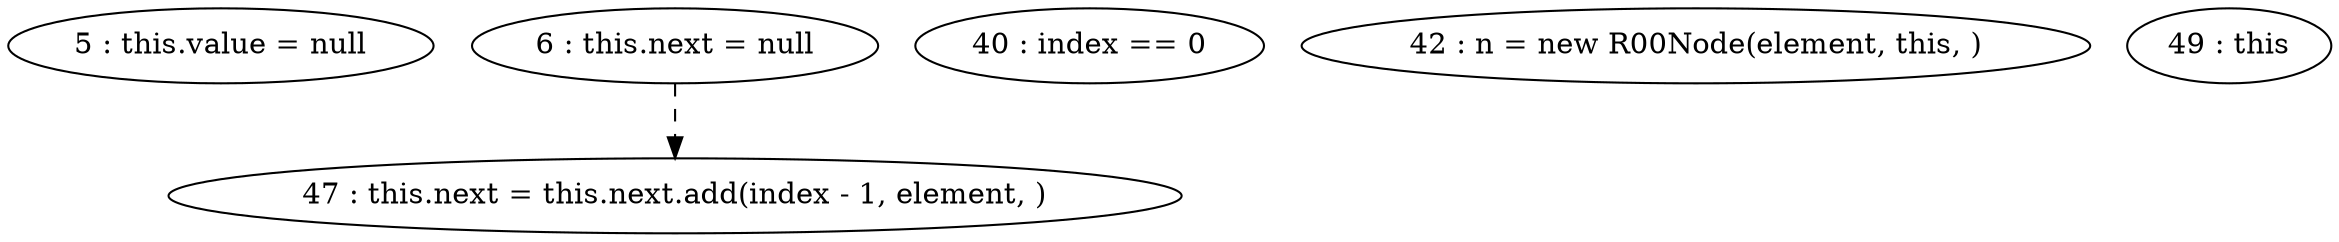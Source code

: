 digraph G {
"5 : this.value = null"
"6 : this.next = null"
"6 : this.next = null" -> "47 : this.next = this.next.add(index - 1, element, )" [style=dashed]
"40 : index == 0"
"42 : n = new R00Node(element, this, )"
"47 : this.next = this.next.add(index - 1, element, )"
"49 : this"
}